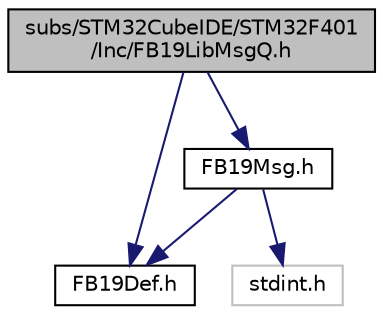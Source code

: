 digraph "subs/STM32CubeIDE/STM32F401/Inc/FB19LibMsgQ.h"
{
 // LATEX_PDF_SIZE
  edge [fontname="Helvetica",fontsize="10",labelfontname="Helvetica",labelfontsize="10"];
  node [fontname="Helvetica",fontsize="10",shape=record];
  Node1 [label="subs/STM32CubeIDE/STM32F401\l/Inc/FB19LibMsgQ.h",height=0.2,width=0.4,color="black", fillcolor="grey75", style="filled", fontcolor="black",tooltip="This file publishes the interface of a FieldBus19 library that encapsulates a specific type of messag..."];
  Node1 -> Node2 [color="midnightblue",fontsize="10",style="solid"];
  Node2 [label="FB19Def.h",height=0.2,width=0.4,color="black", fillcolor="white", style="filled",URL="$subs_2_s_t_m32_cube_i_d_e_2_s_t_m32_f401_2_inc_2_f_b19_def_8h.html",tooltip="This file defines FieldBus19 specific symbols."];
  Node1 -> Node3 [color="midnightblue",fontsize="10",style="solid"];
  Node3 [label="FB19Msg.h",height=0.2,width=0.4,color="black", fillcolor="white", style="filled",URL="$subs_2_s_t_m32_cube_i_d_e_2_s_t_m32_f401_2_inc_2_f_b19_msg_8h.html",tooltip="This file defines FieldBus19 message specific types."];
  Node3 -> Node4 [color="midnightblue",fontsize="10",style="solid"];
  Node4 [label="stdint.h",height=0.2,width=0.4,color="grey75", fillcolor="white", style="filled",tooltip=" "];
  Node3 -> Node2 [color="midnightblue",fontsize="10",style="solid"];
}
